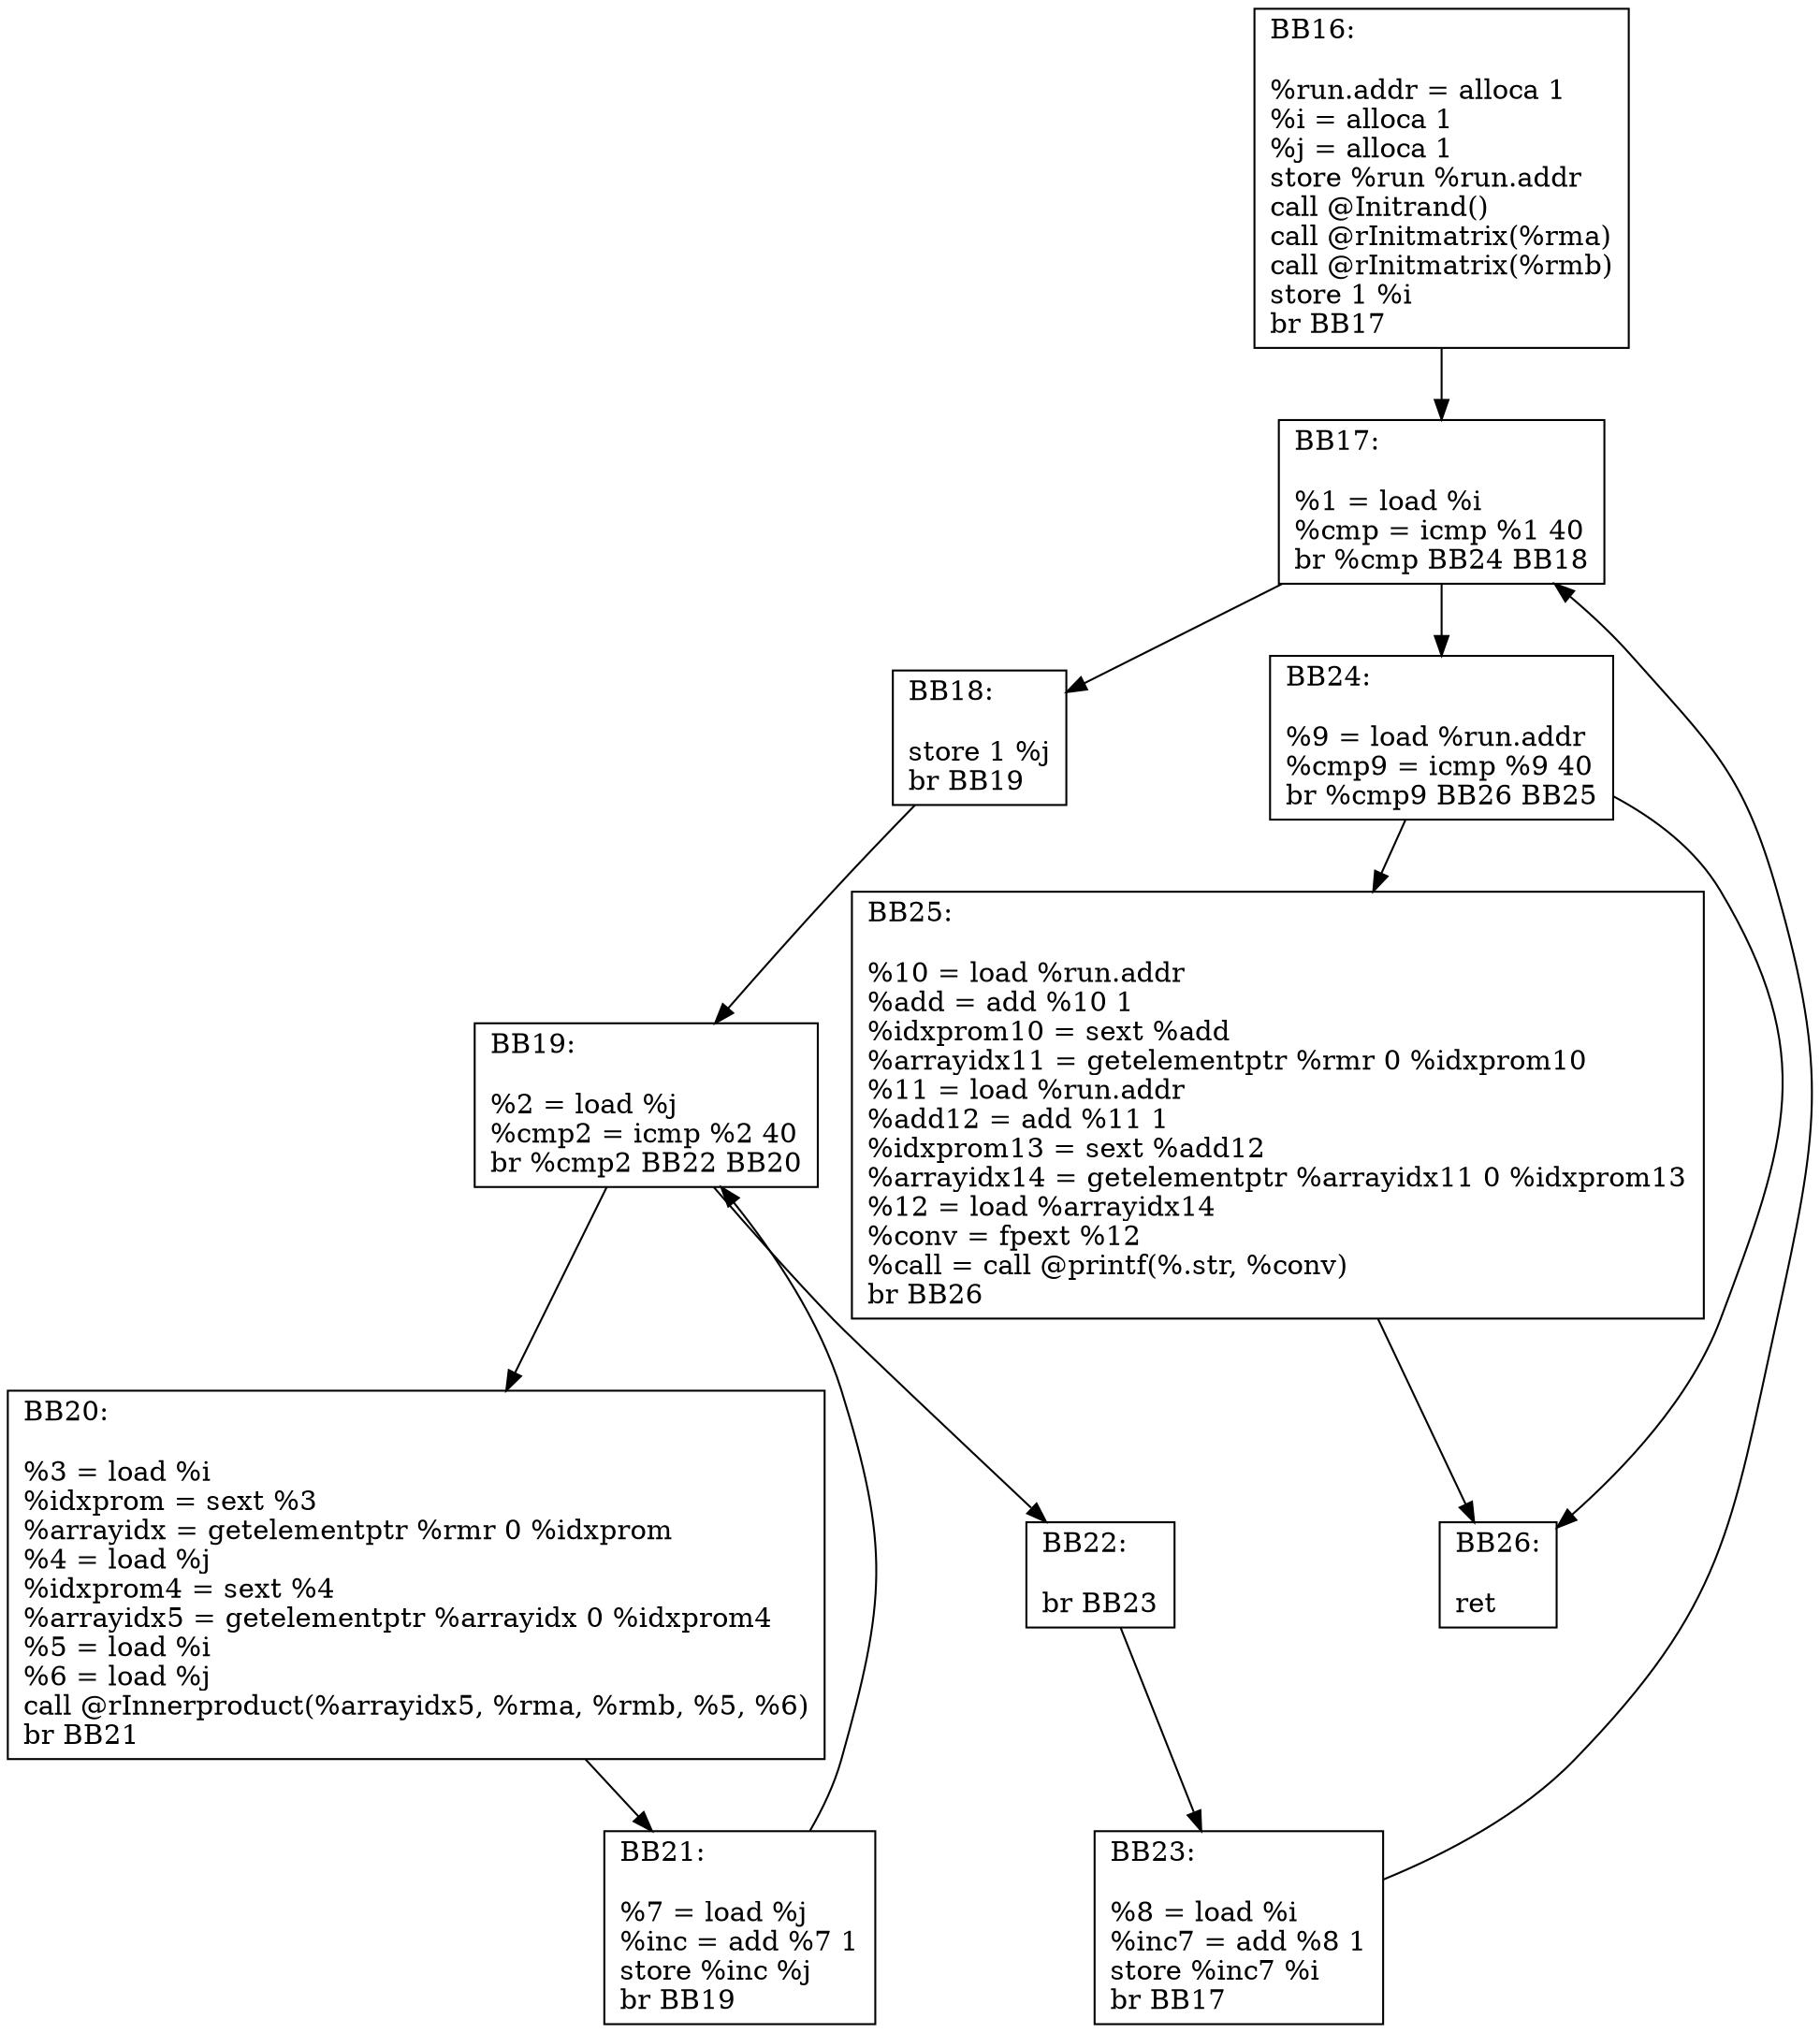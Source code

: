 digraph "CFG for 'Mm' function" {
BB16 [shape=record, label="{BB16:\l\l
%run.addr = alloca 1\l
%i = alloca 1\l
%j = alloca 1\l
store %run %run.addr\l
call @Initrand()\lcall @rInitmatrix(%rma)\lcall @rInitmatrix(%rmb)\lstore 1 %i\l
br BB17\l
}"];
BB16 -> BB17
BB17 [shape=record, label="{BB17:\l\l
%1 = load %i\l
%cmp = icmp %1 40\l
br %cmp BB24 BB18\l
}"];
BB17 -> BB18
BB17 -> BB24
BB18 [shape=record, label="{BB18:\l\l
store 1 %j\l
br BB19\l
}"];
BB18 -> BB19
BB19 [shape=record, label="{BB19:\l\l
%2 = load %j\l
%cmp2 = icmp %2 40\l
br %cmp2 BB22 BB20\l
}"];
BB19 -> BB20
BB19 -> BB22
BB20 [shape=record, label="{BB20:\l\l
%3 = load %i\l
%idxprom = sext %3\l
%arrayidx = getelementptr %rmr 0 %idxprom\l
%4 = load %j\l
%idxprom4 = sext %4\l
%arrayidx5 = getelementptr %arrayidx 0 %idxprom4\l
%5 = load %i\l
%6 = load %j\l
call @rInnerproduct(%arrayidx5, %rma, %rmb, %5, %6)\lbr BB21\l
}"];
BB20 -> BB21
BB21 [shape=record, label="{BB21:\l\l
%7 = load %j\l
%inc = add %7 1\l
store %inc %j\l
br BB19\l
}"];
BB21 -> BB19
BB22 [shape=record, label="{BB22:\l\l
br BB23\l
}"];
BB22 -> BB23
BB23 [shape=record, label="{BB23:\l\l
%8 = load %i\l
%inc7 = add %8 1\l
store %inc7 %i\l
br BB17\l
}"];
BB23 -> BB17
BB24 [shape=record, label="{BB24:\l\l
%9 = load %run.addr\l
%cmp9 = icmp %9 40\l
br %cmp9 BB26 BB25\l
}"];
BB24 -> BB25
BB24 -> BB26
BB25 [shape=record, label="{BB25:\l\l
%10 = load %run.addr\l
%add = add %10 1\l
%idxprom10 = sext %add\l
%arrayidx11 = getelementptr %rmr 0 %idxprom10\l
%11 = load %run.addr\l
%add12 = add %11 1\l
%idxprom13 = sext %add12\l
%arrayidx14 = getelementptr %arrayidx11 0 %idxprom13\l
%12 = load %arrayidx14\l
%conv = fpext %12\l
%call = call @printf(%.str, %conv)\lbr BB26\l
}"];
BB25 -> BB26
BB26 [shape=record, label="{BB26:\l\l
ret\l
}"];
}
